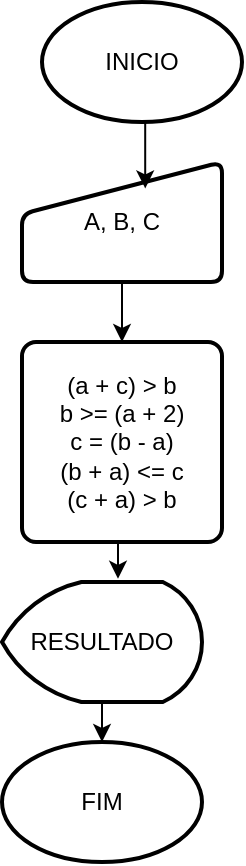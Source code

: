<mxfile version="26.0.10">
  <diagram name="Página-1" id="VvzbZGpaGb8Ik_uHKVzI">
    <mxGraphModel dx="794" dy="482" grid="1" gridSize="10" guides="1" tooltips="1" connect="1" arrows="1" fold="1" page="1" pageScale="1" pageWidth="827" pageHeight="1169" math="0" shadow="0">
      <root>
        <mxCell id="0" />
        <mxCell id="1" parent="0" />
        <mxCell id="FDU213r3gBX8MP10-FqB-1" value="INICIO" style="strokeWidth=2;html=1;shape=mxgraph.flowchart.start_1;whiteSpace=wrap;" vertex="1" parent="1">
          <mxGeometry x="260" y="20" width="100" height="60" as="geometry" />
        </mxCell>
        <mxCell id="FDU213r3gBX8MP10-FqB-2" value="FIM" style="strokeWidth=2;html=1;shape=mxgraph.flowchart.start_1;whiteSpace=wrap;" vertex="1" parent="1">
          <mxGeometry x="240" y="390" width="100" height="60" as="geometry" />
        </mxCell>
        <mxCell id="FDU213r3gBX8MP10-FqB-7" style="edgeStyle=orthogonalEdgeStyle;rounded=0;orthogonalLoop=1;jettySize=auto;html=1;exitX=0.5;exitY=1;exitDx=0;exitDy=0;entryX=0.5;entryY=0;entryDx=0;entryDy=0;" edge="1" parent="1" source="FDU213r3gBX8MP10-FqB-3" target="FDU213r3gBX8MP10-FqB-4">
          <mxGeometry relative="1" as="geometry" />
        </mxCell>
        <mxCell id="FDU213r3gBX8MP10-FqB-3" value="A, B, C" style="html=1;strokeWidth=2;shape=manualInput;whiteSpace=wrap;rounded=1;size=26;arcSize=11;" vertex="1" parent="1">
          <mxGeometry x="250" y="100" width="100" height="60" as="geometry" />
        </mxCell>
        <mxCell id="FDU213r3gBX8MP10-FqB-4" value="(a + c) &amp;gt; b&lt;div&gt;b &amp;gt;= (a + 2)&lt;/div&gt;&lt;div&gt;c = (b - a)&lt;/div&gt;&lt;div&gt;(b + a) &amp;lt;= c&lt;/div&gt;&lt;div&gt;(c + a) &amp;gt; b&lt;/div&gt;" style="rounded=1;whiteSpace=wrap;html=1;absoluteArcSize=1;arcSize=14;strokeWidth=2;" vertex="1" parent="1">
          <mxGeometry x="250" y="190" width="100" height="100" as="geometry" />
        </mxCell>
        <mxCell id="FDU213r3gBX8MP10-FqB-5" value="RESULTADO" style="strokeWidth=2;html=1;shape=mxgraph.flowchart.display;whiteSpace=wrap;" vertex="1" parent="1">
          <mxGeometry x="240" y="310" width="100" height="60" as="geometry" />
        </mxCell>
        <mxCell id="FDU213r3gBX8MP10-FqB-6" style="edgeStyle=orthogonalEdgeStyle;rounded=0;orthogonalLoop=1;jettySize=auto;html=1;exitX=0.5;exitY=1;exitDx=0;exitDy=0;exitPerimeter=0;entryX=0.616;entryY=0.22;entryDx=0;entryDy=0;entryPerimeter=0;" edge="1" parent="1" source="FDU213r3gBX8MP10-FqB-1" target="FDU213r3gBX8MP10-FqB-3">
          <mxGeometry relative="1" as="geometry" />
        </mxCell>
        <mxCell id="FDU213r3gBX8MP10-FqB-8" style="edgeStyle=orthogonalEdgeStyle;rounded=0;orthogonalLoop=1;jettySize=auto;html=1;exitX=0.5;exitY=1;exitDx=0;exitDy=0;entryX=0.58;entryY=-0.027;entryDx=0;entryDy=0;entryPerimeter=0;" edge="1" parent="1" source="FDU213r3gBX8MP10-FqB-4" target="FDU213r3gBX8MP10-FqB-5">
          <mxGeometry relative="1" as="geometry" />
        </mxCell>
        <mxCell id="FDU213r3gBX8MP10-FqB-9" style="edgeStyle=orthogonalEdgeStyle;rounded=0;orthogonalLoop=1;jettySize=auto;html=1;exitX=0.5;exitY=1;exitDx=0;exitDy=0;exitPerimeter=0;entryX=0.5;entryY=0;entryDx=0;entryDy=0;entryPerimeter=0;" edge="1" parent="1" source="FDU213r3gBX8MP10-FqB-5" target="FDU213r3gBX8MP10-FqB-2">
          <mxGeometry relative="1" as="geometry" />
        </mxCell>
      </root>
    </mxGraphModel>
  </diagram>
</mxfile>
